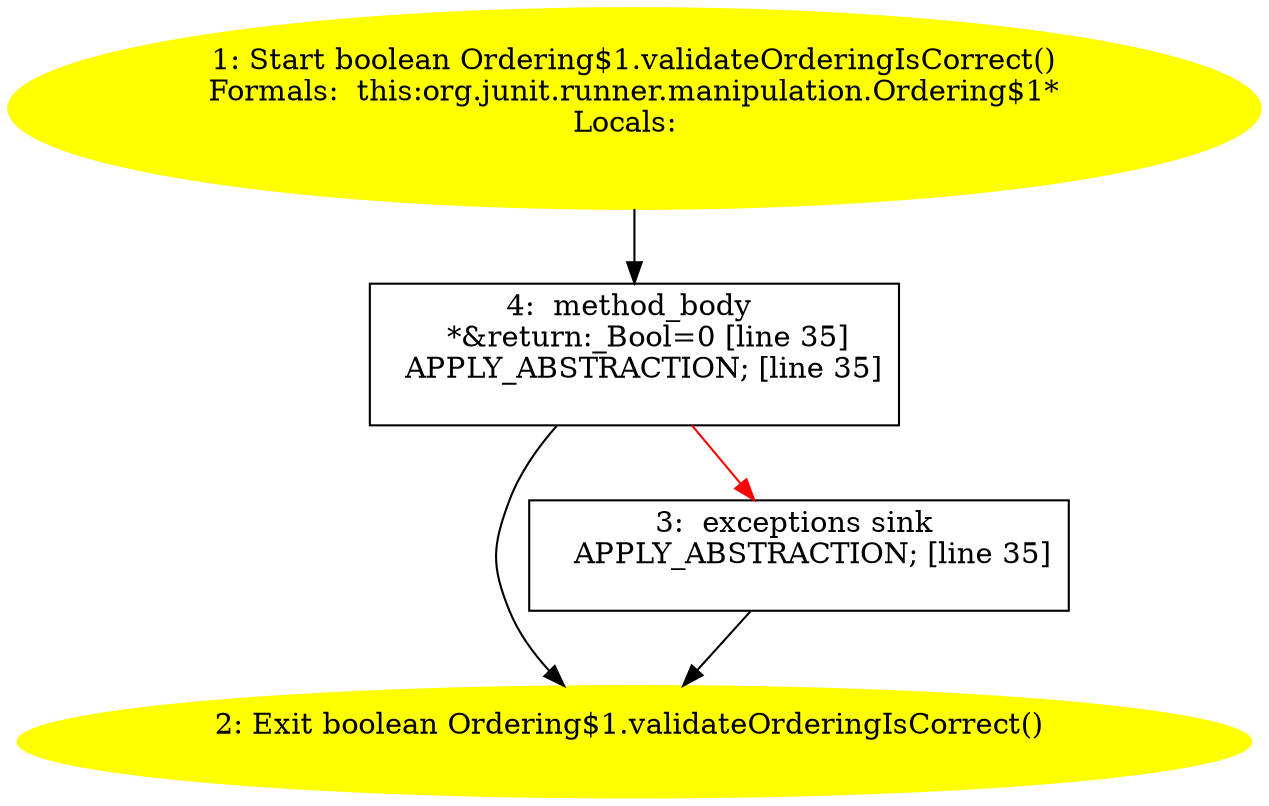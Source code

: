 /* @generated */
digraph cfg {
"org.junit.runner.manipulation.Ordering$1.validateOrderingIsCorrect():boolean.e455f762f74082616310ac76b289dd23_1" [label="1: Start boolean Ordering$1.validateOrderingIsCorrect()\nFormals:  this:org.junit.runner.manipulation.Ordering$1*\nLocals:  \n  " color=yellow style=filled]
	

	 "org.junit.runner.manipulation.Ordering$1.validateOrderingIsCorrect():boolean.e455f762f74082616310ac76b289dd23_1" -> "org.junit.runner.manipulation.Ordering$1.validateOrderingIsCorrect():boolean.e455f762f74082616310ac76b289dd23_4" ;
"org.junit.runner.manipulation.Ordering$1.validateOrderingIsCorrect():boolean.e455f762f74082616310ac76b289dd23_2" [label="2: Exit boolean Ordering$1.validateOrderingIsCorrect() \n  " color=yellow style=filled]
	

"org.junit.runner.manipulation.Ordering$1.validateOrderingIsCorrect():boolean.e455f762f74082616310ac76b289dd23_3" [label="3:  exceptions sink \n   APPLY_ABSTRACTION; [line 35]\n " shape="box"]
	

	 "org.junit.runner.manipulation.Ordering$1.validateOrderingIsCorrect():boolean.e455f762f74082616310ac76b289dd23_3" -> "org.junit.runner.manipulation.Ordering$1.validateOrderingIsCorrect():boolean.e455f762f74082616310ac76b289dd23_2" ;
"org.junit.runner.manipulation.Ordering$1.validateOrderingIsCorrect():boolean.e455f762f74082616310ac76b289dd23_4" [label="4:  method_body \n   *&return:_Bool=0 [line 35]\n  APPLY_ABSTRACTION; [line 35]\n " shape="box"]
	

	 "org.junit.runner.manipulation.Ordering$1.validateOrderingIsCorrect():boolean.e455f762f74082616310ac76b289dd23_4" -> "org.junit.runner.manipulation.Ordering$1.validateOrderingIsCorrect():boolean.e455f762f74082616310ac76b289dd23_2" ;
	 "org.junit.runner.manipulation.Ordering$1.validateOrderingIsCorrect():boolean.e455f762f74082616310ac76b289dd23_4" -> "org.junit.runner.manipulation.Ordering$1.validateOrderingIsCorrect():boolean.e455f762f74082616310ac76b289dd23_3" [color="red" ];
}
